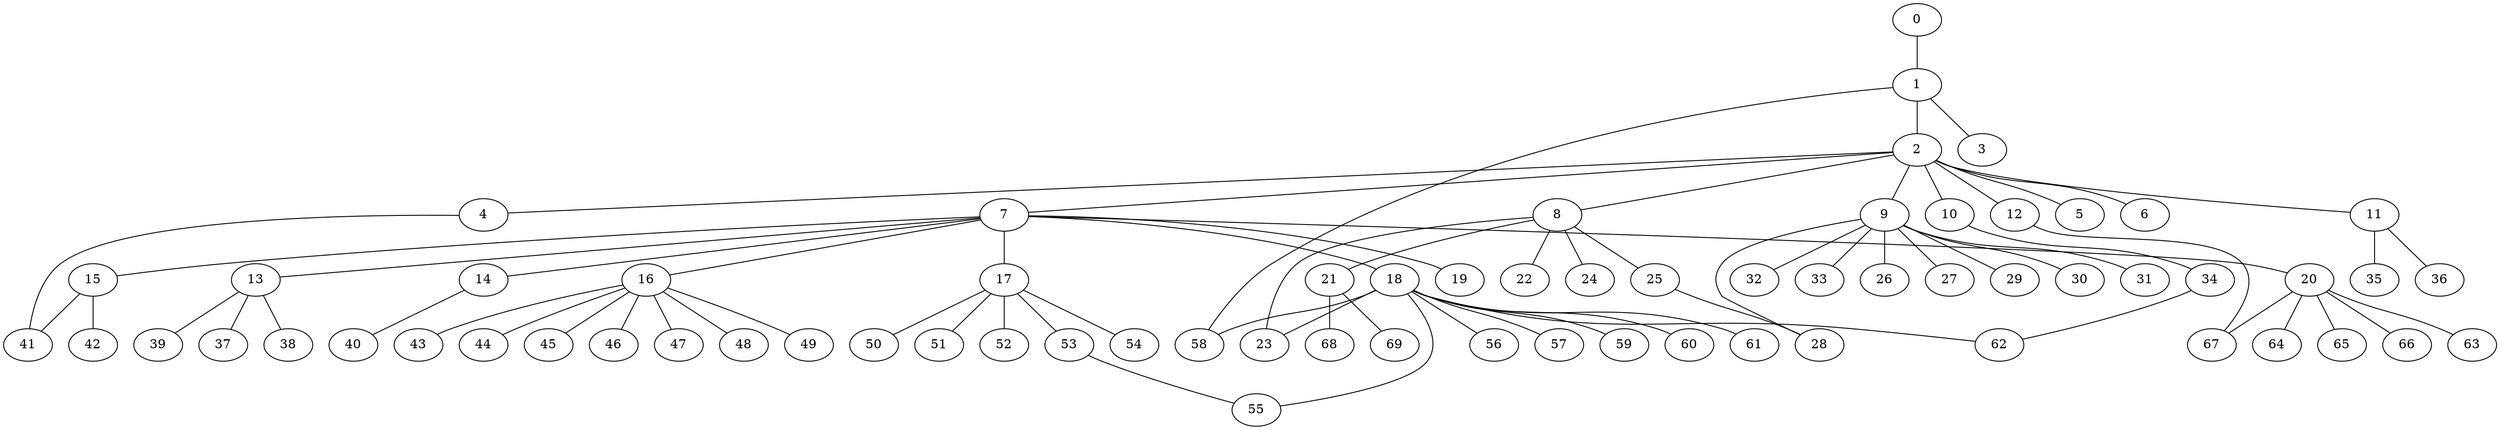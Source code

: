 
graph graphname {
    0 -- 1
1 -- 2
1 -- 3
1 -- 58
2 -- 4
2 -- 5
2 -- 6
2 -- 7
2 -- 8
2 -- 9
2 -- 10
2 -- 11
2 -- 12
4 -- 41
7 -- 13
7 -- 14
7 -- 15
7 -- 16
7 -- 17
7 -- 18
7 -- 19
7 -- 20
8 -- 21
8 -- 22
8 -- 23
8 -- 24
8 -- 25
9 -- 32
9 -- 33
9 -- 26
9 -- 27
9 -- 28
9 -- 29
9 -- 30
9 -- 31
10 -- 34
11 -- 35
11 -- 36
12 -- 67
13 -- 39
13 -- 37
13 -- 38
14 -- 40
15 -- 41
15 -- 42
16 -- 43
16 -- 44
16 -- 45
16 -- 46
16 -- 47
16 -- 48
16 -- 49
17 -- 50
17 -- 51
17 -- 52
17 -- 53
17 -- 54
18 -- 55
18 -- 56
18 -- 57
18 -- 58
18 -- 59
18 -- 60
18 -- 61
18 -- 62
18 -- 23
20 -- 64
20 -- 65
20 -- 66
20 -- 67
20 -- 63
21 -- 68
21 -- 69
25 -- 28
34 -- 62
53 -- 55

}
